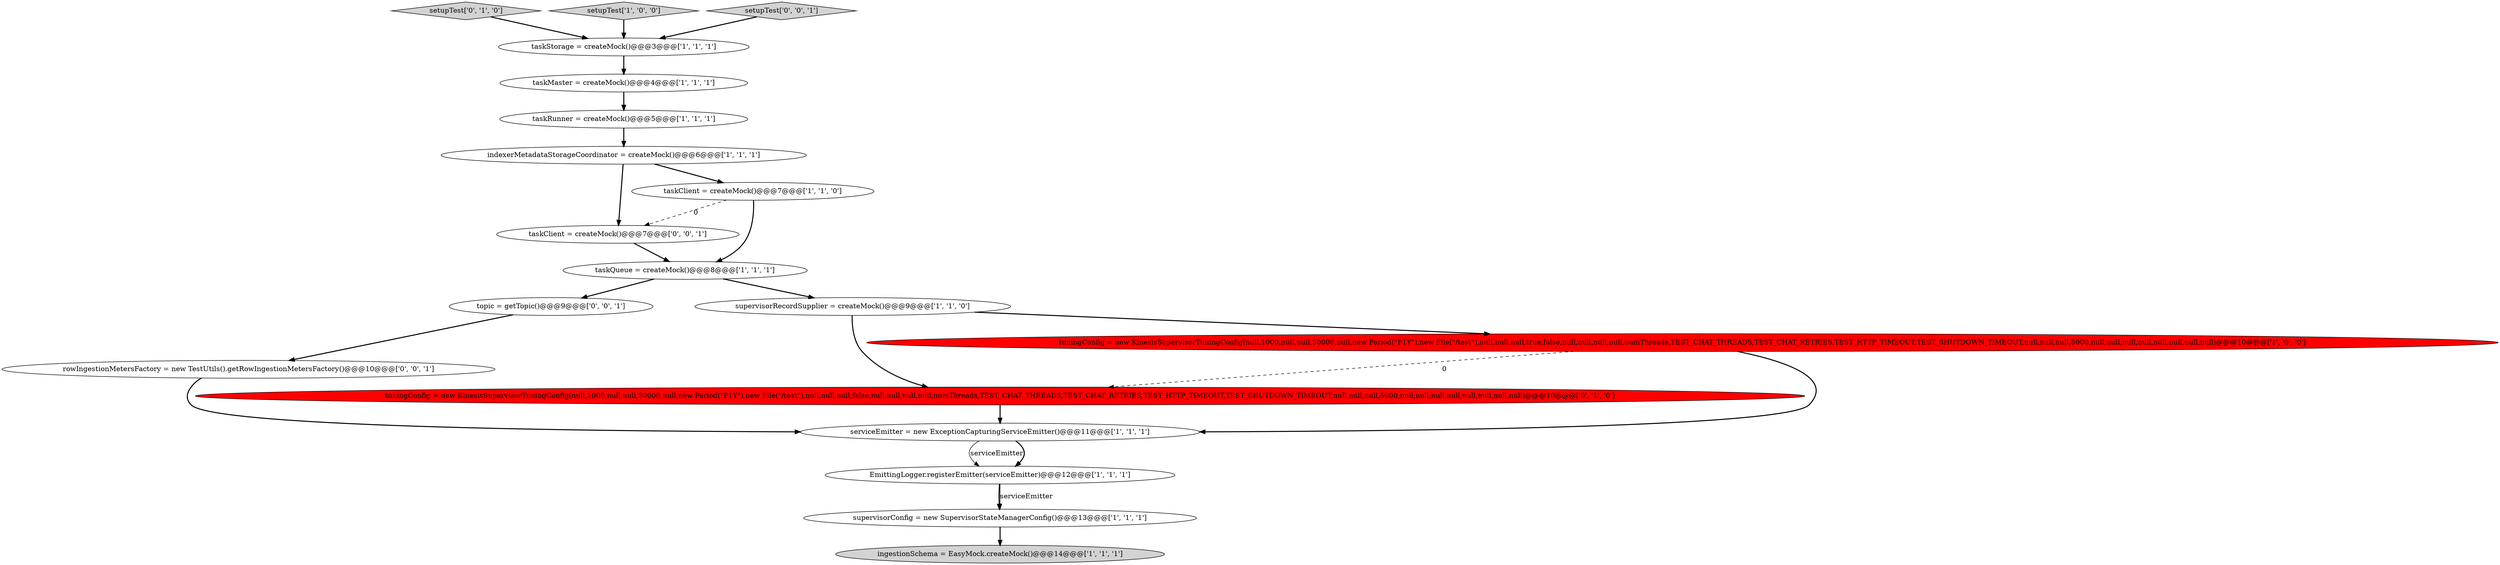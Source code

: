 digraph {
7 [style = filled, label = "tuningConfig = new KinesisSupervisorTuningConfig(null,1000,null,null,50000,null,new Period(\"P1Y\"),new File(\"/test\"),null,null,null,true,false,null,null,null,null,numThreads,TEST_CHAT_THREADS,TEST_CHAT_RETRIES,TEST_HTTP_TIMEOUT,TEST_SHUTDOWN_TIMEOUT,null,null,null,5000,null,null,null,null,null,null,null,null)@@@10@@@['1', '0', '0']", fillcolor = red, shape = ellipse image = "AAA1AAABBB1BBB"];
17 [style = filled, label = "rowIngestionMetersFactory = new TestUtils().getRowIngestionMetersFactory()@@@10@@@['0', '0', '1']", fillcolor = white, shape = ellipse image = "AAA0AAABBB3BBB"];
12 [style = filled, label = "taskQueue = createMock()@@@8@@@['1', '1', '1']", fillcolor = white, shape = ellipse image = "AAA0AAABBB1BBB"];
10 [style = filled, label = "ingestionSchema = EasyMock.createMock()@@@14@@@['1', '1', '1']", fillcolor = lightgray, shape = ellipse image = "AAA0AAABBB1BBB"];
9 [style = filled, label = "taskRunner = createMock()@@@5@@@['1', '1', '1']", fillcolor = white, shape = ellipse image = "AAA0AAABBB1BBB"];
18 [style = filled, label = "taskClient = createMock()@@@7@@@['0', '0', '1']", fillcolor = white, shape = ellipse image = "AAA0AAABBB3BBB"];
13 [style = filled, label = "tuningConfig = new KinesisSupervisorTuningConfig(null,1000,null,null,50000,null,new Period(\"P1Y\"),new File(\"/test\"),null,null,null,false,null,null,null,null,numThreads,TEST_CHAT_THREADS,TEST_CHAT_RETRIES,TEST_HTTP_TIMEOUT,TEST_SHUTDOWN_TIMEOUT,null,null,null,5000,null,null,null,null,null,null,null,null)@@@10@@@['0', '1', '0']", fillcolor = red, shape = ellipse image = "AAA1AAABBB2BBB"];
6 [style = filled, label = "indexerMetadataStorageCoordinator = createMock()@@@6@@@['1', '1', '1']", fillcolor = white, shape = ellipse image = "AAA0AAABBB1BBB"];
2 [style = filled, label = "serviceEmitter = new ExceptionCapturingServiceEmitter()@@@11@@@['1', '1', '1']", fillcolor = white, shape = ellipse image = "AAA0AAABBB1BBB"];
15 [style = filled, label = "topic = getTopic()@@@9@@@['0', '0', '1']", fillcolor = white, shape = ellipse image = "AAA0AAABBB3BBB"];
3 [style = filled, label = "taskMaster = createMock()@@@4@@@['1', '1', '1']", fillcolor = white, shape = ellipse image = "AAA0AAABBB1BBB"];
5 [style = filled, label = "taskStorage = createMock()@@@3@@@['1', '1', '1']", fillcolor = white, shape = ellipse image = "AAA0AAABBB1BBB"];
14 [style = filled, label = "setupTest['0', '1', '0']", fillcolor = lightgray, shape = diamond image = "AAA0AAABBB2BBB"];
0 [style = filled, label = "setupTest['1', '0', '0']", fillcolor = lightgray, shape = diamond image = "AAA0AAABBB1BBB"];
1 [style = filled, label = "supervisorRecordSupplier = createMock()@@@9@@@['1', '1', '0']", fillcolor = white, shape = ellipse image = "AAA0AAABBB1BBB"];
16 [style = filled, label = "setupTest['0', '0', '1']", fillcolor = lightgray, shape = diamond image = "AAA0AAABBB3BBB"];
4 [style = filled, label = "supervisorConfig = new SupervisorStateManagerConfig()@@@13@@@['1', '1', '1']", fillcolor = white, shape = ellipse image = "AAA0AAABBB1BBB"];
8 [style = filled, label = "taskClient = createMock()@@@7@@@['1', '1', '0']", fillcolor = white, shape = ellipse image = "AAA0AAABBB1BBB"];
11 [style = filled, label = "EmittingLogger.registerEmitter(serviceEmitter)@@@12@@@['1', '1', '1']", fillcolor = white, shape = ellipse image = "AAA0AAABBB1BBB"];
5->3 [style = bold, label=""];
4->10 [style = bold, label=""];
6->18 [style = bold, label=""];
11->4 [style = bold, label=""];
12->15 [style = bold, label=""];
18->12 [style = bold, label=""];
11->4 [style = solid, label="serviceEmitter"];
12->1 [style = bold, label=""];
1->7 [style = bold, label=""];
1->13 [style = bold, label=""];
9->6 [style = bold, label=""];
3->9 [style = bold, label=""];
15->17 [style = bold, label=""];
17->2 [style = bold, label=""];
7->2 [style = bold, label=""];
6->8 [style = bold, label=""];
13->2 [style = bold, label=""];
7->13 [style = dashed, label="0"];
16->5 [style = bold, label=""];
8->18 [style = dashed, label="0"];
2->11 [style = solid, label="serviceEmitter"];
2->11 [style = bold, label=""];
8->12 [style = bold, label=""];
0->5 [style = bold, label=""];
14->5 [style = bold, label=""];
}
